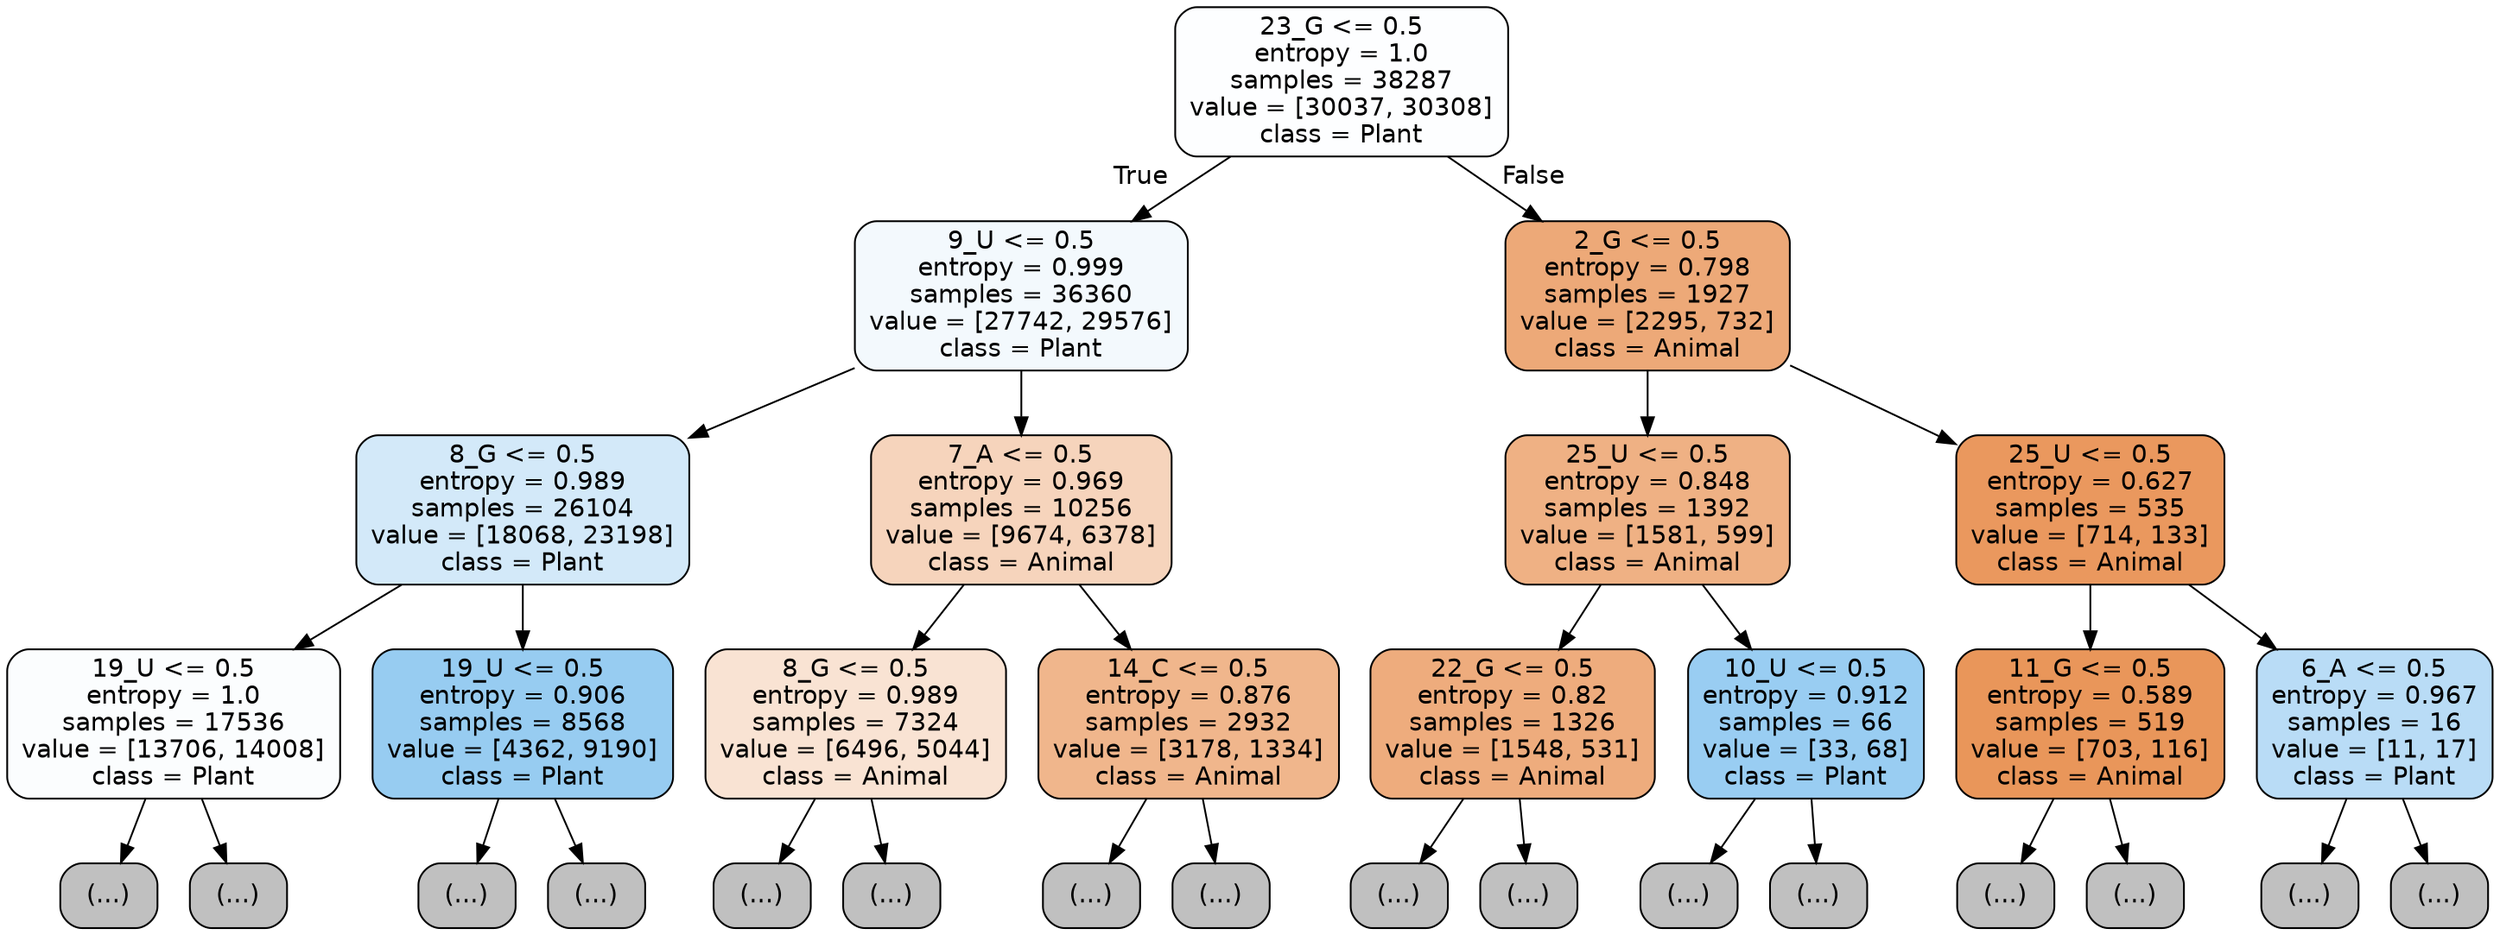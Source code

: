 digraph Tree {
node [shape=box, style="filled, rounded", color="black", fontname="helvetica"] ;
edge [fontname="helvetica"] ;
0 [label="23_G <= 0.5\nentropy = 1.0\nsamples = 38287\nvalue = [30037, 30308]\nclass = Plant", fillcolor="#fdfeff"] ;
1 [label="9_U <= 0.5\nentropy = 0.999\nsamples = 36360\nvalue = [27742, 29576]\nclass = Plant", fillcolor="#f3f9fd"] ;
0 -> 1 [labeldistance=2.5, labelangle=45, headlabel="True"] ;
2 [label="8_G <= 0.5\nentropy = 0.989\nsamples = 26104\nvalue = [18068, 23198]\nclass = Plant", fillcolor="#d3e9f9"] ;
1 -> 2 ;
3 [label="19_U <= 0.5\nentropy = 1.0\nsamples = 17536\nvalue = [13706, 14008]\nclass = Plant", fillcolor="#fbfdfe"] ;
2 -> 3 ;
4 [label="(...)", fillcolor="#C0C0C0"] ;
3 -> 4 ;
6183 [label="(...)", fillcolor="#C0C0C0"] ;
3 -> 6183 ;
8424 [label="19_U <= 0.5\nentropy = 0.906\nsamples = 8568\nvalue = [4362, 9190]\nclass = Plant", fillcolor="#97ccf1"] ;
2 -> 8424 ;
8425 [label="(...)", fillcolor="#C0C0C0"] ;
8424 -> 8425 ;
10746 [label="(...)", fillcolor="#C0C0C0"] ;
8424 -> 10746 ;
11585 [label="7_A <= 0.5\nentropy = 0.969\nsamples = 10256\nvalue = [9674, 6378]\nclass = Animal", fillcolor="#f6d4bc"] ;
1 -> 11585 ;
11586 [label="8_G <= 0.5\nentropy = 0.989\nsamples = 7324\nvalue = [6496, 5044]\nclass = Animal", fillcolor="#f9e3d3"] ;
11585 -> 11586 ;
11587 [label="(...)", fillcolor="#C0C0C0"] ;
11586 -> 11587 ;
14048 [label="(...)", fillcolor="#C0C0C0"] ;
11586 -> 14048 ;
14923 [label="14_C <= 0.5\nentropy = 0.876\nsamples = 2932\nvalue = [3178, 1334]\nclass = Animal", fillcolor="#f0b68c"] ;
11585 -> 14923 ;
14924 [label="(...)", fillcolor="#C0C0C0"] ;
14923 -> 14924 ;
15875 [label="(...)", fillcolor="#C0C0C0"] ;
14923 -> 15875 ;
16164 [label="2_G <= 0.5\nentropy = 0.798\nsamples = 1927\nvalue = [2295, 732]\nclass = Animal", fillcolor="#eda978"] ;
0 -> 16164 [labeldistance=2.5, labelangle=-45, headlabel="False"] ;
16165 [label="25_U <= 0.5\nentropy = 0.848\nsamples = 1392\nvalue = [1581, 599]\nclass = Animal", fillcolor="#efb184"] ;
16164 -> 16165 ;
16166 [label="22_G <= 0.5\nentropy = 0.82\nsamples = 1326\nvalue = [1548, 531]\nclass = Animal", fillcolor="#eeac7d"] ;
16165 -> 16166 ;
16167 [label="(...)", fillcolor="#C0C0C0"] ;
16166 -> 16167 ;
16532 [label="(...)", fillcolor="#C0C0C0"] ;
16166 -> 16532 ;
16693 [label="10_U <= 0.5\nentropy = 0.912\nsamples = 66\nvalue = [33, 68]\nclass = Plant", fillcolor="#99cdf2"] ;
16165 -> 16693 ;
16694 [label="(...)", fillcolor="#C0C0C0"] ;
16693 -> 16694 ;
16711 [label="(...)", fillcolor="#C0C0C0"] ;
16693 -> 16711 ;
16716 [label="25_U <= 0.5\nentropy = 0.627\nsamples = 535\nvalue = [714, 133]\nclass = Animal", fillcolor="#ea985e"] ;
16164 -> 16716 ;
16717 [label="11_G <= 0.5\nentropy = 0.589\nsamples = 519\nvalue = [703, 116]\nclass = Animal", fillcolor="#e9965a"] ;
16716 -> 16717 ;
16718 [label="(...)", fillcolor="#C0C0C0"] ;
16717 -> 16718 ;
16855 [label="(...)", fillcolor="#C0C0C0"] ;
16717 -> 16855 ;
16880 [label="6_A <= 0.5\nentropy = 0.967\nsamples = 16\nvalue = [11, 17]\nclass = Plant", fillcolor="#b9dcf6"] ;
16716 -> 16880 ;
16881 [label="(...)", fillcolor="#C0C0C0"] ;
16880 -> 16881 ;
16892 [label="(...)", fillcolor="#C0C0C0"] ;
16880 -> 16892 ;
}